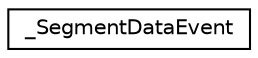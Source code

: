 digraph "Graphical Class Hierarchy"
{
  edge [fontname="Helvetica",fontsize="10",labelfontname="Helvetica",labelfontsize="10"];
  node [fontname="Helvetica",fontsize="10",shape=record];
  rankdir="LR";
  Node1 [label="_SegmentDataEvent",height=0.2,width=0.4,color="black", fillcolor="white", style="filled",URL="$struct___segment_data_event.html"];
}
